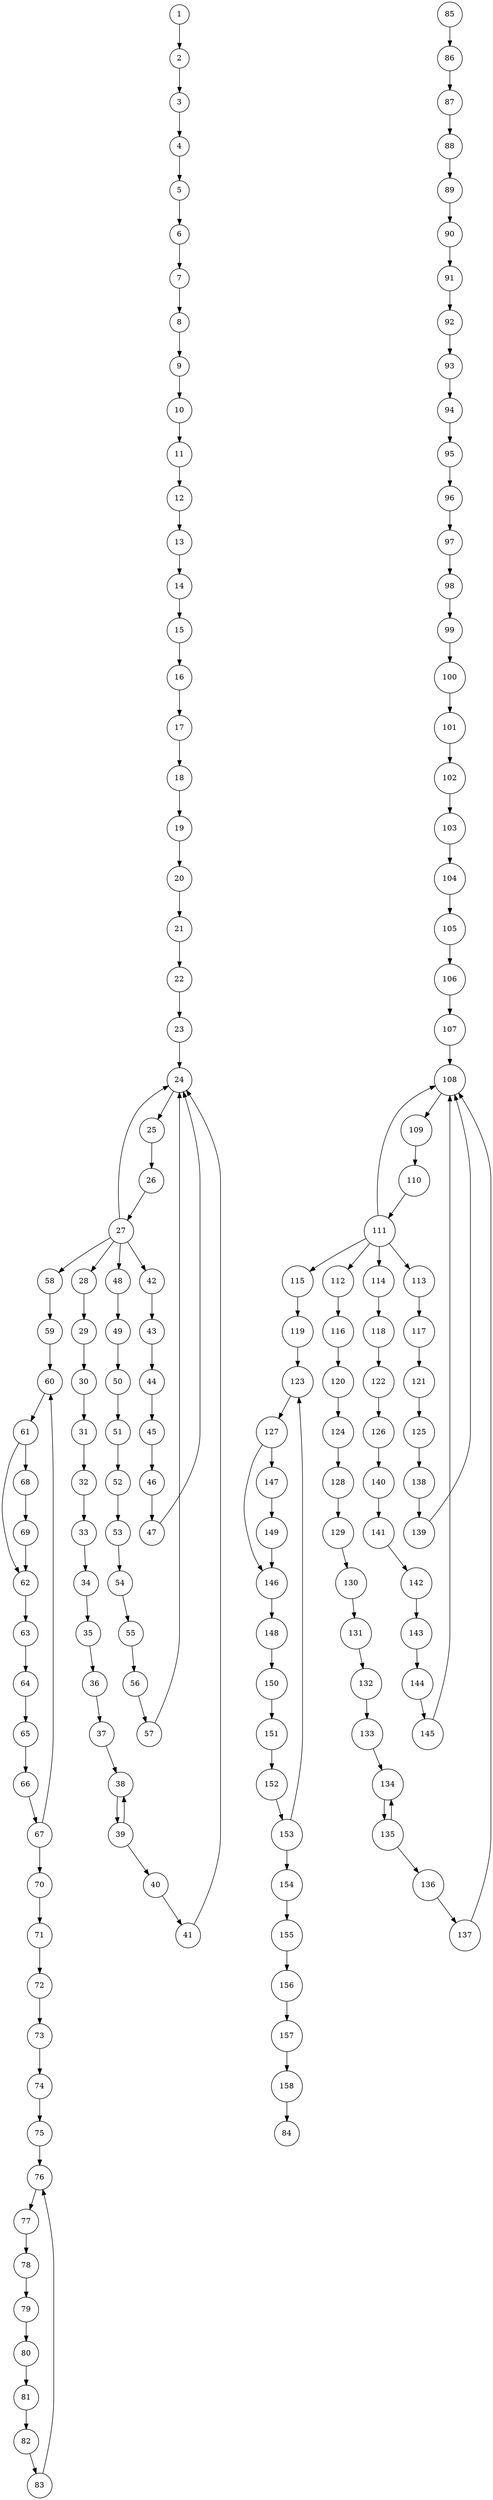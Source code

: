 digraph finite_state_machine {
	rankdir=TB;
	node [shape = circle];
	1 -> 2;
	2 -> 3;
	3 -> 4;
	4 -> 5;
	5 -> 6;
	6 -> 7;
	7 -> 8;
	8 -> 9;
	9 -> 10;
	10 -> 11;
	11 -> 12;
	12 -> 13;
	13 -> 14;
	14 -> 15;
	15 -> 16;
	16 -> 17;
	17 -> 18;
	18 -> 19;
	19 -> 20;
	20 -> 21;
	21 -> 22;
	22 -> 23;
	23 -> 24;
	24 -> 25;
	25 -> 26;
	26 -> 27;
	27 -> 24;
	27 -> 28;
	27 -> 42;
	27 -> 48;
	27 -> 58;
	28 -> 29;
	29 -> 30;
	30 -> 31;
	31 -> 32;
	32 -> 33;
	33 -> 34;
	34 -> 35;
	35 -> 36;
	36 -> 37;
	37 -> 38;
	38 -> 39;
	39 -> 38;
	39 -> 40;
	40 -> 41;
	41 -> 24;
	42 -> 43;
	43 -> 44;
	44 -> 45;
	45 -> 46;
	46 -> 47;
	47 -> 24;
	48 -> 49;
	49 -> 50;
	50 -> 51;
	51 -> 52;
	52 -> 53;
	53 -> 54;
	54 -> 55;
	55 -> 56;
	56 -> 57;
	57 -> 24;
	58 -> 59;
	59 -> 60;
	60 -> 61;
	61 -> 62;
	61 -> 68;
	62 -> 63;
	63 -> 64;
	64 -> 65;
	65 -> 66;
	66 -> 67;
	67 -> 60;
	67 -> 70;
	68 -> 69;
	69 -> 62;
	70 -> 71;
	71 -> 72;
	72 -> 73;
	73 -> 74;
	74 -> 75;
	75 -> 76;
	76 -> 77;
	77 -> 78;
	78 -> 79;
	79 -> 80;
	80 -> 81;
	81 -> 82;
	82 -> 83;
	83 -> 76;
	85 -> 86;
	86 -> 87;
	87 -> 88;
	88 -> 89;
	89 -> 90;
	90 -> 91;
	91 -> 92;
	92 -> 93;
	93 -> 94;
	94 -> 95;
	95 -> 96;
	96 -> 97;
	97 -> 98;
	98 -> 99;
	99 -> 100;
	100 -> 101;
	101 -> 102;
	102 -> 103;
	103 -> 104;
	104 -> 105;
	105 -> 106;
	106 -> 107;
	107 -> 108;
	108 -> 109;
	109 -> 110;
	110 -> 111;
	111 -> 108;
	111 -> 112;
	111 -> 113;
	111 -> 114;
	111 -> 115;
	112 -> 116;
	113 -> 117;
	114 -> 118;
	115 -> 119;
	116 -> 120;
	117 -> 121;
	118 -> 122;
	119 -> 123;
	120 -> 124;
	121 -> 125;
	122 -> 126;
	123 -> 127;
	124 -> 128;
	125 -> 138;
	126 -> 140;
	127 -> 146;
	127 -> 147;
	128 -> 129;
	129 -> 130;
	130 -> 131;
	131 -> 132;
	132 -> 133;
	133 -> 134;
	134 -> 135;
	135 -> 134;
	135 -> 136;
	136 -> 137;
	137 -> 108;
	138 -> 139;
	139 -> 108;
	140 -> 141;
	141 -> 142;
	142 -> 143;
	143 -> 144;
	144 -> 145;
	145 -> 108;
	146 -> 148;
	147 -> 149;
	148 -> 150;
	149 -> 146;
	150 -> 151;
	151 -> 152;
	152 -> 153;
	153 -> 123;
	153 -> 154;
	154 -> 155;
	155 -> 156;
	156 -> 157;
	157 -> 158;
	158 -> 84;
}
